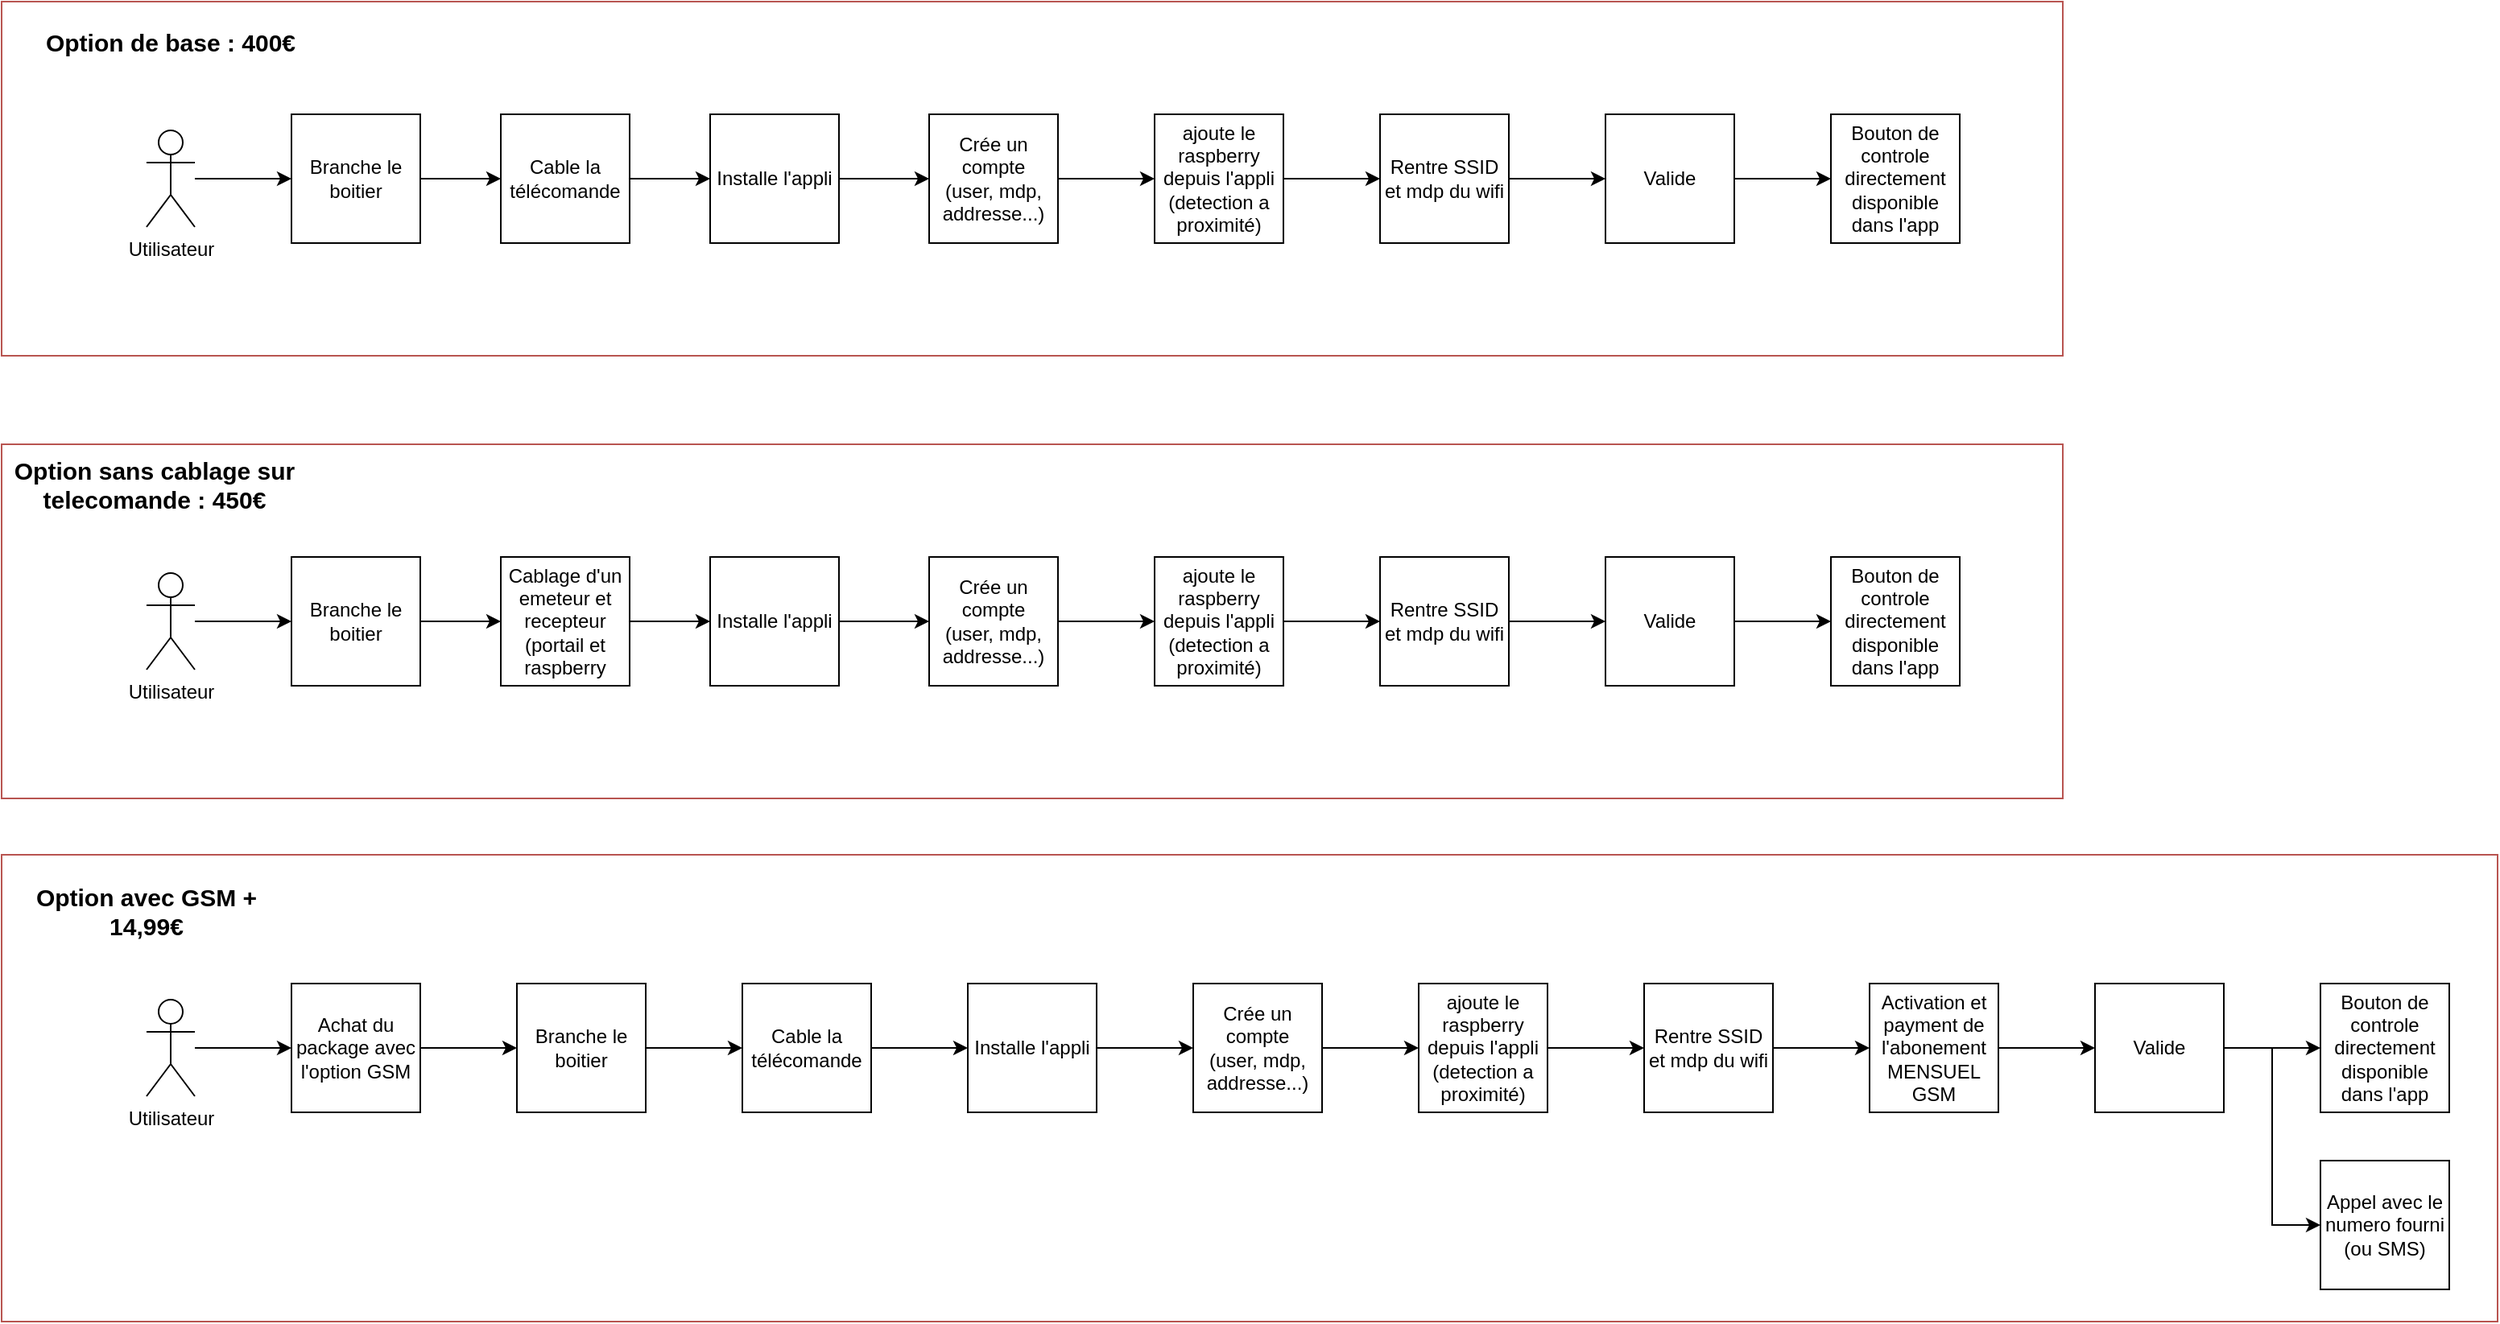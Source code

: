 <mxfile version="26.0.4">
  <diagram name="Page-1" id="eNzHr8OC46UluhLbdwcR">
    <mxGraphModel dx="1969" dy="984" grid="1" gridSize="10" guides="1" tooltips="1" connect="1" arrows="1" fold="1" page="1" pageScale="1" pageWidth="827" pageHeight="1169" math="0" shadow="0">
      <root>
        <mxCell id="0" />
        <mxCell id="1" parent="0" />
        <mxCell id="EaksvaSEffg4lAUmDHWk-88" value="" style="rounded=0;whiteSpace=wrap;html=1;fillColor=none;strokeColor=#b85450;fontStyle=1;fontSize=15;" vertex="1" parent="1">
          <mxGeometry x="50" y="840" width="1550" height="290" as="geometry" />
        </mxCell>
        <mxCell id="EaksvaSEffg4lAUmDHWk-24" value="" style="rounded=0;whiteSpace=wrap;html=1;fillColor=none;strokeColor=#b85450;" vertex="1" parent="1">
          <mxGeometry x="50" y="310" width="1280" height="220" as="geometry" />
        </mxCell>
        <mxCell id="EaksvaSEffg4lAUmDHWk-44" value="" style="rounded=0;whiteSpace=wrap;html=1;fillColor=none;strokeColor=#b85450;" vertex="1" parent="1">
          <mxGeometry x="50" y="585" width="1280" height="220" as="geometry" />
        </mxCell>
        <mxCell id="EaksvaSEffg4lAUmDHWk-8" value="" style="edgeStyle=orthogonalEdgeStyle;rounded=0;orthogonalLoop=1;jettySize=auto;html=1;" edge="1" parent="1" source="EaksvaSEffg4lAUmDHWk-2" target="EaksvaSEffg4lAUmDHWk-7">
          <mxGeometry relative="1" as="geometry" />
        </mxCell>
        <mxCell id="EaksvaSEffg4lAUmDHWk-2" value="Utilisateur" style="shape=umlActor;verticalLabelPosition=bottom;verticalAlign=top;html=1;outlineConnect=0;" vertex="1" parent="1">
          <mxGeometry x="140" y="390" width="30" height="60" as="geometry" />
        </mxCell>
        <mxCell id="EaksvaSEffg4lAUmDHWk-22" value="" style="edgeStyle=orthogonalEdgeStyle;rounded=0;orthogonalLoop=1;jettySize=auto;html=1;" edge="1" parent="1" source="EaksvaSEffg4lAUmDHWk-7" target="EaksvaSEffg4lAUmDHWk-21">
          <mxGeometry relative="1" as="geometry" />
        </mxCell>
        <mxCell id="EaksvaSEffg4lAUmDHWk-7" value="Branche le boitier" style="whiteSpace=wrap;html=1;aspect=fixed;" vertex="1" parent="1">
          <mxGeometry x="230" y="380" width="80" height="80" as="geometry" />
        </mxCell>
        <mxCell id="EaksvaSEffg4lAUmDHWk-12" value="" style="edgeStyle=orthogonalEdgeStyle;rounded=0;orthogonalLoop=1;jettySize=auto;html=1;" edge="1" parent="1" source="EaksvaSEffg4lAUmDHWk-9" target="EaksvaSEffg4lAUmDHWk-11">
          <mxGeometry relative="1" as="geometry" />
        </mxCell>
        <mxCell id="EaksvaSEffg4lAUmDHWk-9" value="Installe l&#39;appli" style="whiteSpace=wrap;html=1;aspect=fixed;" vertex="1" parent="1">
          <mxGeometry x="490" y="380" width="80" height="80" as="geometry" />
        </mxCell>
        <mxCell id="EaksvaSEffg4lAUmDHWk-14" value="" style="edgeStyle=orthogonalEdgeStyle;rounded=0;orthogonalLoop=1;jettySize=auto;html=1;" edge="1" parent="1" source="EaksvaSEffg4lAUmDHWk-11" target="EaksvaSEffg4lAUmDHWk-13">
          <mxGeometry relative="1" as="geometry" />
        </mxCell>
        <mxCell id="EaksvaSEffg4lAUmDHWk-11" value="Crée un compte&lt;br&gt;(user, mdp, addresse...)" style="whiteSpace=wrap;html=1;aspect=fixed;" vertex="1" parent="1">
          <mxGeometry x="626" y="380" width="80" height="80" as="geometry" />
        </mxCell>
        <mxCell id="EaksvaSEffg4lAUmDHWk-16" value="" style="edgeStyle=orthogonalEdgeStyle;rounded=0;orthogonalLoop=1;jettySize=auto;html=1;" edge="1" parent="1" source="EaksvaSEffg4lAUmDHWk-13" target="EaksvaSEffg4lAUmDHWk-15">
          <mxGeometry relative="1" as="geometry" />
        </mxCell>
        <mxCell id="EaksvaSEffg4lAUmDHWk-13" value="ajoute le raspberry depuis l&#39;appli (detection a proximité)" style="whiteSpace=wrap;html=1;aspect=fixed;" vertex="1" parent="1">
          <mxGeometry x="766" y="380" width="80" height="80" as="geometry" />
        </mxCell>
        <mxCell id="EaksvaSEffg4lAUmDHWk-18" value="" style="edgeStyle=orthogonalEdgeStyle;rounded=0;orthogonalLoop=1;jettySize=auto;html=1;" edge="1" parent="1" source="EaksvaSEffg4lAUmDHWk-15" target="EaksvaSEffg4lAUmDHWk-17">
          <mxGeometry relative="1" as="geometry" />
        </mxCell>
        <mxCell id="EaksvaSEffg4lAUmDHWk-15" value="Rentre SSID et mdp du wifi" style="whiteSpace=wrap;html=1;aspect=fixed;" vertex="1" parent="1">
          <mxGeometry x="906" y="380" width="80" height="80" as="geometry" />
        </mxCell>
        <mxCell id="EaksvaSEffg4lAUmDHWk-20" value="" style="edgeStyle=orthogonalEdgeStyle;rounded=0;orthogonalLoop=1;jettySize=auto;html=1;" edge="1" parent="1" source="EaksvaSEffg4lAUmDHWk-17" target="EaksvaSEffg4lAUmDHWk-19">
          <mxGeometry relative="1" as="geometry" />
        </mxCell>
        <mxCell id="EaksvaSEffg4lAUmDHWk-17" value="Valide" style="whiteSpace=wrap;html=1;aspect=fixed;" vertex="1" parent="1">
          <mxGeometry x="1046" y="380" width="80" height="80" as="geometry" />
        </mxCell>
        <mxCell id="EaksvaSEffg4lAUmDHWk-19" value="Bouton de controle directement disponible dans l&#39;app" style="whiteSpace=wrap;html=1;aspect=fixed;" vertex="1" parent="1">
          <mxGeometry x="1186" y="380" width="80" height="80" as="geometry" />
        </mxCell>
        <mxCell id="EaksvaSEffg4lAUmDHWk-23" value="" style="edgeStyle=orthogonalEdgeStyle;rounded=0;orthogonalLoop=1;jettySize=auto;html=1;" edge="1" parent="1" source="EaksvaSEffg4lAUmDHWk-21" target="EaksvaSEffg4lAUmDHWk-9">
          <mxGeometry relative="1" as="geometry" />
        </mxCell>
        <mxCell id="EaksvaSEffg4lAUmDHWk-21" value="Cable la télécomande" style="whiteSpace=wrap;html=1;aspect=fixed;" vertex="1" parent="1">
          <mxGeometry x="360" y="380" width="80" height="80" as="geometry" />
        </mxCell>
        <mxCell id="EaksvaSEffg4lAUmDHWk-25" value="Option de base : 400€" style="text;html=1;align=center;verticalAlign=middle;whiteSpace=wrap;rounded=0;fontSize=15;fontStyle=1" vertex="1" parent="1">
          <mxGeometry x="50" y="320" width="210" height="30" as="geometry" />
        </mxCell>
        <mxCell id="EaksvaSEffg4lAUmDHWk-27" value="" style="edgeStyle=orthogonalEdgeStyle;rounded=0;orthogonalLoop=1;jettySize=auto;html=1;" edge="1" parent="1" source="EaksvaSEffg4lAUmDHWk-28" target="EaksvaSEffg4lAUmDHWk-30">
          <mxGeometry relative="1" as="geometry" />
        </mxCell>
        <mxCell id="EaksvaSEffg4lAUmDHWk-28" value="Utilisateur" style="shape=umlActor;verticalLabelPosition=bottom;verticalAlign=top;html=1;outlineConnect=0;" vertex="1" parent="1">
          <mxGeometry x="140" y="665" width="30" height="60" as="geometry" />
        </mxCell>
        <mxCell id="EaksvaSEffg4lAUmDHWk-29" value="" style="edgeStyle=orthogonalEdgeStyle;rounded=0;orthogonalLoop=1;jettySize=auto;html=1;" edge="1" parent="1" source="EaksvaSEffg4lAUmDHWk-30" target="EaksvaSEffg4lAUmDHWk-43">
          <mxGeometry relative="1" as="geometry" />
        </mxCell>
        <mxCell id="EaksvaSEffg4lAUmDHWk-30" value="Branche le boitier" style="whiteSpace=wrap;html=1;aspect=fixed;" vertex="1" parent="1">
          <mxGeometry x="230" y="655" width="80" height="80" as="geometry" />
        </mxCell>
        <mxCell id="EaksvaSEffg4lAUmDHWk-31" value="" style="edgeStyle=orthogonalEdgeStyle;rounded=0;orthogonalLoop=1;jettySize=auto;html=1;" edge="1" parent="1" source="EaksvaSEffg4lAUmDHWk-32" target="EaksvaSEffg4lAUmDHWk-34">
          <mxGeometry relative="1" as="geometry" />
        </mxCell>
        <mxCell id="EaksvaSEffg4lAUmDHWk-32" value="Installe l&#39;appli" style="whiteSpace=wrap;html=1;aspect=fixed;" vertex="1" parent="1">
          <mxGeometry x="490" y="655" width="80" height="80" as="geometry" />
        </mxCell>
        <mxCell id="EaksvaSEffg4lAUmDHWk-33" value="" style="edgeStyle=orthogonalEdgeStyle;rounded=0;orthogonalLoop=1;jettySize=auto;html=1;" edge="1" parent="1" source="EaksvaSEffg4lAUmDHWk-34" target="EaksvaSEffg4lAUmDHWk-36">
          <mxGeometry relative="1" as="geometry" />
        </mxCell>
        <mxCell id="EaksvaSEffg4lAUmDHWk-34" value="Crée un compte&lt;br&gt;(user, mdp, addresse...)" style="whiteSpace=wrap;html=1;aspect=fixed;" vertex="1" parent="1">
          <mxGeometry x="626" y="655" width="80" height="80" as="geometry" />
        </mxCell>
        <mxCell id="EaksvaSEffg4lAUmDHWk-35" value="" style="edgeStyle=orthogonalEdgeStyle;rounded=0;orthogonalLoop=1;jettySize=auto;html=1;" edge="1" parent="1" source="EaksvaSEffg4lAUmDHWk-36" target="EaksvaSEffg4lAUmDHWk-38">
          <mxGeometry relative="1" as="geometry" />
        </mxCell>
        <mxCell id="EaksvaSEffg4lAUmDHWk-36" value="ajoute le raspberry depuis l&#39;appli (detection a proximité)" style="whiteSpace=wrap;html=1;aspect=fixed;" vertex="1" parent="1">
          <mxGeometry x="766" y="655" width="80" height="80" as="geometry" />
        </mxCell>
        <mxCell id="EaksvaSEffg4lAUmDHWk-37" value="" style="edgeStyle=orthogonalEdgeStyle;rounded=0;orthogonalLoop=1;jettySize=auto;html=1;" edge="1" parent="1" source="EaksvaSEffg4lAUmDHWk-38" target="EaksvaSEffg4lAUmDHWk-40">
          <mxGeometry relative="1" as="geometry" />
        </mxCell>
        <mxCell id="EaksvaSEffg4lAUmDHWk-38" value="Rentre SSID et mdp du wifi" style="whiteSpace=wrap;html=1;aspect=fixed;" vertex="1" parent="1">
          <mxGeometry x="906" y="655" width="80" height="80" as="geometry" />
        </mxCell>
        <mxCell id="EaksvaSEffg4lAUmDHWk-39" value="" style="edgeStyle=orthogonalEdgeStyle;rounded=0;orthogonalLoop=1;jettySize=auto;html=1;" edge="1" parent="1" source="EaksvaSEffg4lAUmDHWk-40" target="EaksvaSEffg4lAUmDHWk-41">
          <mxGeometry relative="1" as="geometry" />
        </mxCell>
        <mxCell id="EaksvaSEffg4lAUmDHWk-40" value="Valide" style="whiteSpace=wrap;html=1;aspect=fixed;" vertex="1" parent="1">
          <mxGeometry x="1046" y="655" width="80" height="80" as="geometry" />
        </mxCell>
        <mxCell id="EaksvaSEffg4lAUmDHWk-41" value="Bouton de controle directement disponible dans l&#39;app" style="whiteSpace=wrap;html=1;aspect=fixed;" vertex="1" parent="1">
          <mxGeometry x="1186" y="655" width="80" height="80" as="geometry" />
        </mxCell>
        <mxCell id="EaksvaSEffg4lAUmDHWk-42" value="" style="edgeStyle=orthogonalEdgeStyle;rounded=0;orthogonalLoop=1;jettySize=auto;html=1;" edge="1" parent="1" source="EaksvaSEffg4lAUmDHWk-43" target="EaksvaSEffg4lAUmDHWk-32">
          <mxGeometry relative="1" as="geometry" />
        </mxCell>
        <mxCell id="EaksvaSEffg4lAUmDHWk-43" value="Cablage d&#39;un emeteur et recepteur (portail et raspberry" style="whiteSpace=wrap;html=1;aspect=fixed;" vertex="1" parent="1">
          <mxGeometry x="360" y="655" width="80" height="80" as="geometry" />
        </mxCell>
        <mxCell id="EaksvaSEffg4lAUmDHWk-45" value="Option sans cablage sur telecomande : 450€" style="text;html=1;align=center;verticalAlign=middle;whiteSpace=wrap;rounded=0;fontSize=15;fontStyle=1" vertex="1" parent="1">
          <mxGeometry x="50" y="595" width="190" height="30" as="geometry" />
        </mxCell>
        <mxCell id="EaksvaSEffg4lAUmDHWk-46" value="" style="edgeStyle=orthogonalEdgeStyle;rounded=0;orthogonalLoop=1;jettySize=auto;html=1;" edge="1" parent="1" source="EaksvaSEffg4lAUmDHWk-47">
          <mxGeometry relative="1" as="geometry">
            <mxPoint x="230" y="960" as="targetPoint" />
          </mxGeometry>
        </mxCell>
        <mxCell id="EaksvaSEffg4lAUmDHWk-47" value="Utilisateur" style="shape=umlActor;verticalLabelPosition=bottom;verticalAlign=top;html=1;outlineConnect=0;" vertex="1" parent="1">
          <mxGeometry x="140" y="930" width="30" height="60" as="geometry" />
        </mxCell>
        <mxCell id="EaksvaSEffg4lAUmDHWk-64" value="Option avec GSM + 14,99€" style="text;html=1;align=center;verticalAlign=middle;whiteSpace=wrap;rounded=0;fontSize=15;fontStyle=1" vertex="1" parent="1">
          <mxGeometry x="50" y="860" width="180" height="30" as="geometry" />
        </mxCell>
        <mxCell id="EaksvaSEffg4lAUmDHWk-70" value="" style="edgeStyle=orthogonalEdgeStyle;rounded=0;orthogonalLoop=1;jettySize=auto;html=1;" edge="1" parent="1" source="EaksvaSEffg4lAUmDHWk-65" target="EaksvaSEffg4lAUmDHWk-69">
          <mxGeometry relative="1" as="geometry" />
        </mxCell>
        <mxCell id="EaksvaSEffg4lAUmDHWk-65" value="Branche le boitier" style="whiteSpace=wrap;html=1;aspect=fixed;" vertex="1" parent="1">
          <mxGeometry x="370" y="920" width="80" height="80" as="geometry" />
        </mxCell>
        <mxCell id="EaksvaSEffg4lAUmDHWk-67" value="" style="edgeStyle=orthogonalEdgeStyle;rounded=0;orthogonalLoop=1;jettySize=auto;html=1;" edge="1" parent="1" source="EaksvaSEffg4lAUmDHWk-66" target="EaksvaSEffg4lAUmDHWk-65">
          <mxGeometry relative="1" as="geometry" />
        </mxCell>
        <mxCell id="EaksvaSEffg4lAUmDHWk-66" value="Achat du package avec l&#39;option GSM" style="whiteSpace=wrap;html=1;aspect=fixed;" vertex="1" parent="1">
          <mxGeometry x="230" y="920" width="80" height="80" as="geometry" />
        </mxCell>
        <mxCell id="EaksvaSEffg4lAUmDHWk-72" value="" style="edgeStyle=orthogonalEdgeStyle;rounded=0;orthogonalLoop=1;jettySize=auto;html=1;" edge="1" parent="1" source="EaksvaSEffg4lAUmDHWk-69" target="EaksvaSEffg4lAUmDHWk-71">
          <mxGeometry relative="1" as="geometry" />
        </mxCell>
        <mxCell id="EaksvaSEffg4lAUmDHWk-69" value="Cable la télécomande" style="whiteSpace=wrap;html=1;aspect=fixed;" vertex="1" parent="1">
          <mxGeometry x="510" y="920" width="80" height="80" as="geometry" />
        </mxCell>
        <mxCell id="EaksvaSEffg4lAUmDHWk-75" value="" style="edgeStyle=orthogonalEdgeStyle;rounded=0;orthogonalLoop=1;jettySize=auto;html=1;" edge="1" parent="1" source="EaksvaSEffg4lAUmDHWk-71" target="EaksvaSEffg4lAUmDHWk-74">
          <mxGeometry relative="1" as="geometry" />
        </mxCell>
        <mxCell id="EaksvaSEffg4lAUmDHWk-71" value="Installe l&#39;appli" style="whiteSpace=wrap;html=1;aspect=fixed;" vertex="1" parent="1">
          <mxGeometry x="650" y="920" width="80" height="80" as="geometry" />
        </mxCell>
        <mxCell id="EaksvaSEffg4lAUmDHWk-77" value="" style="edgeStyle=orthogonalEdgeStyle;rounded=0;orthogonalLoop=1;jettySize=auto;html=1;" edge="1" parent="1" source="EaksvaSEffg4lAUmDHWk-74" target="EaksvaSEffg4lAUmDHWk-76">
          <mxGeometry relative="1" as="geometry" />
        </mxCell>
        <mxCell id="EaksvaSEffg4lAUmDHWk-74" value="Crée un compte&lt;br&gt;(user, mdp, addresse...)" style="whiteSpace=wrap;html=1;aspect=fixed;" vertex="1" parent="1">
          <mxGeometry x="790" y="920" width="80" height="80" as="geometry" />
        </mxCell>
        <mxCell id="EaksvaSEffg4lAUmDHWk-79" value="" style="edgeStyle=orthogonalEdgeStyle;rounded=0;orthogonalLoop=1;jettySize=auto;html=1;" edge="1" parent="1" source="EaksvaSEffg4lAUmDHWk-76" target="EaksvaSEffg4lAUmDHWk-78">
          <mxGeometry relative="1" as="geometry" />
        </mxCell>
        <mxCell id="EaksvaSEffg4lAUmDHWk-76" value="ajoute le raspberry depuis l&#39;appli (detection a proximité)" style="whiteSpace=wrap;html=1;aspect=fixed;" vertex="1" parent="1">
          <mxGeometry x="930" y="920" width="80" height="80" as="geometry" />
        </mxCell>
        <mxCell id="EaksvaSEffg4lAUmDHWk-81" value="" style="edgeStyle=orthogonalEdgeStyle;rounded=0;orthogonalLoop=1;jettySize=auto;html=1;" edge="1" parent="1" source="EaksvaSEffg4lAUmDHWk-78" target="EaksvaSEffg4lAUmDHWk-80">
          <mxGeometry relative="1" as="geometry" />
        </mxCell>
        <mxCell id="EaksvaSEffg4lAUmDHWk-78" value="Rentre SSID et mdp du wifi" style="whiteSpace=wrap;html=1;aspect=fixed;" vertex="1" parent="1">
          <mxGeometry x="1070" y="920" width="80" height="80" as="geometry" />
        </mxCell>
        <mxCell id="EaksvaSEffg4lAUmDHWk-84" value="" style="edgeStyle=orthogonalEdgeStyle;rounded=0;orthogonalLoop=1;jettySize=auto;html=1;" edge="1" parent="1" source="EaksvaSEffg4lAUmDHWk-80" target="EaksvaSEffg4lAUmDHWk-82">
          <mxGeometry relative="1" as="geometry" />
        </mxCell>
        <mxCell id="EaksvaSEffg4lAUmDHWk-80" value="Activation et payment de l&#39;abonement MENSUEL GSM" style="whiteSpace=wrap;html=1;aspect=fixed;" vertex="1" parent="1">
          <mxGeometry x="1210" y="920" width="80" height="80" as="geometry" />
        </mxCell>
        <mxCell id="EaksvaSEffg4lAUmDHWk-85" value="" style="edgeStyle=orthogonalEdgeStyle;rounded=0;orthogonalLoop=1;jettySize=auto;html=1;" edge="1" parent="1" source="EaksvaSEffg4lAUmDHWk-82" target="EaksvaSEffg4lAUmDHWk-83">
          <mxGeometry relative="1" as="geometry" />
        </mxCell>
        <mxCell id="EaksvaSEffg4lAUmDHWk-87" style="edgeStyle=orthogonalEdgeStyle;rounded=0;orthogonalLoop=1;jettySize=auto;html=1;exitX=1;exitY=0.5;exitDx=0;exitDy=0;entryX=0;entryY=0.5;entryDx=0;entryDy=0;" edge="1" parent="1" source="EaksvaSEffg4lAUmDHWk-82" target="EaksvaSEffg4lAUmDHWk-86">
          <mxGeometry relative="1" as="geometry" />
        </mxCell>
        <mxCell id="EaksvaSEffg4lAUmDHWk-82" value="Valide" style="whiteSpace=wrap;html=1;aspect=fixed;" vertex="1" parent="1">
          <mxGeometry x="1350" y="920" width="80" height="80" as="geometry" />
        </mxCell>
        <mxCell id="EaksvaSEffg4lAUmDHWk-83" value="Bouton de controle directement disponible dans l&#39;app" style="whiteSpace=wrap;html=1;aspect=fixed;" vertex="1" parent="1">
          <mxGeometry x="1490" y="920" width="80" height="80" as="geometry" />
        </mxCell>
        <mxCell id="EaksvaSEffg4lAUmDHWk-86" value="Appel avec le numero fourni (ou SMS)" style="whiteSpace=wrap;html=1;aspect=fixed;" vertex="1" parent="1">
          <mxGeometry x="1490" y="1030" width="80" height="80" as="geometry" />
        </mxCell>
      </root>
    </mxGraphModel>
  </diagram>
</mxfile>
